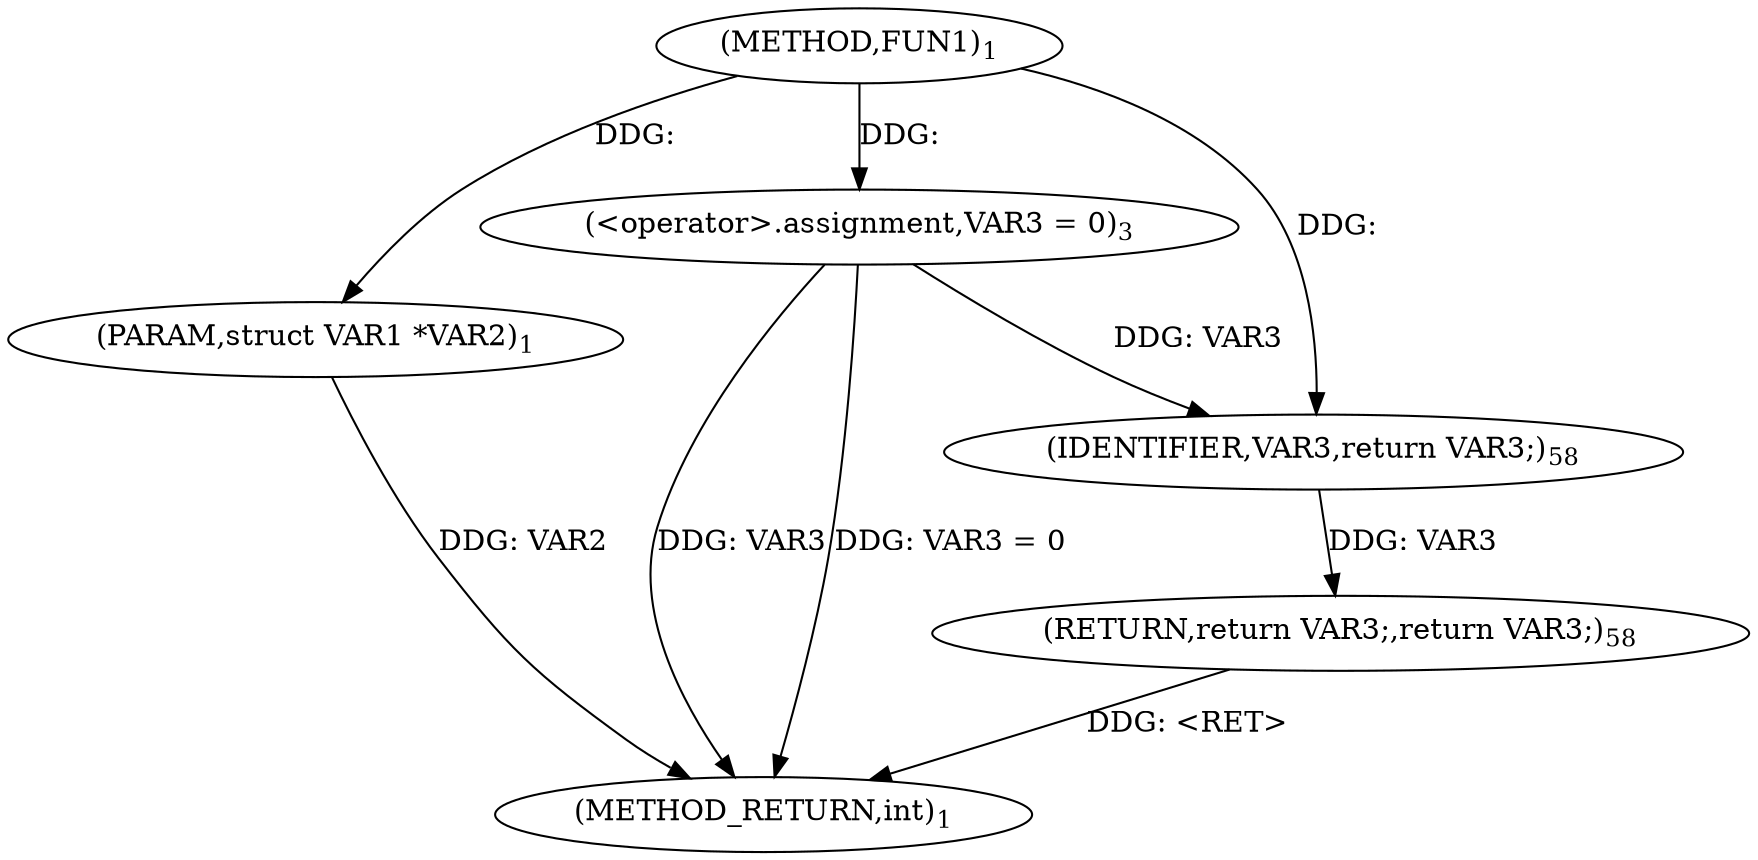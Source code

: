 digraph "FUN1" {  
"8" [label = <(METHOD,FUN1)<SUB>1</SUB>> ]
"17" [label = <(METHOD_RETURN,int)<SUB>1</SUB>> ]
"9" [label = <(PARAM,struct VAR1 *VAR2)<SUB>1</SUB>> ]
"12" [label = <(&lt;operator&gt;.assignment,VAR3 = 0)<SUB>3</SUB>> ]
"15" [label = <(RETURN,return VAR3;,return VAR3;)<SUB>58</SUB>> ]
"16" [label = <(IDENTIFIER,VAR3,return VAR3;)<SUB>58</SUB>> ]
  "15" -> "17"  [ label = "DDG: &lt;RET&gt;"] 
  "9" -> "17"  [ label = "DDG: VAR2"] 
  "12" -> "17"  [ label = "DDG: VAR3"] 
  "12" -> "17"  [ label = "DDG: VAR3 = 0"] 
  "8" -> "9"  [ label = "DDG: "] 
  "8" -> "12"  [ label = "DDG: "] 
  "16" -> "15"  [ label = "DDG: VAR3"] 
  "12" -> "16"  [ label = "DDG: VAR3"] 
  "8" -> "16"  [ label = "DDG: "] 
}
